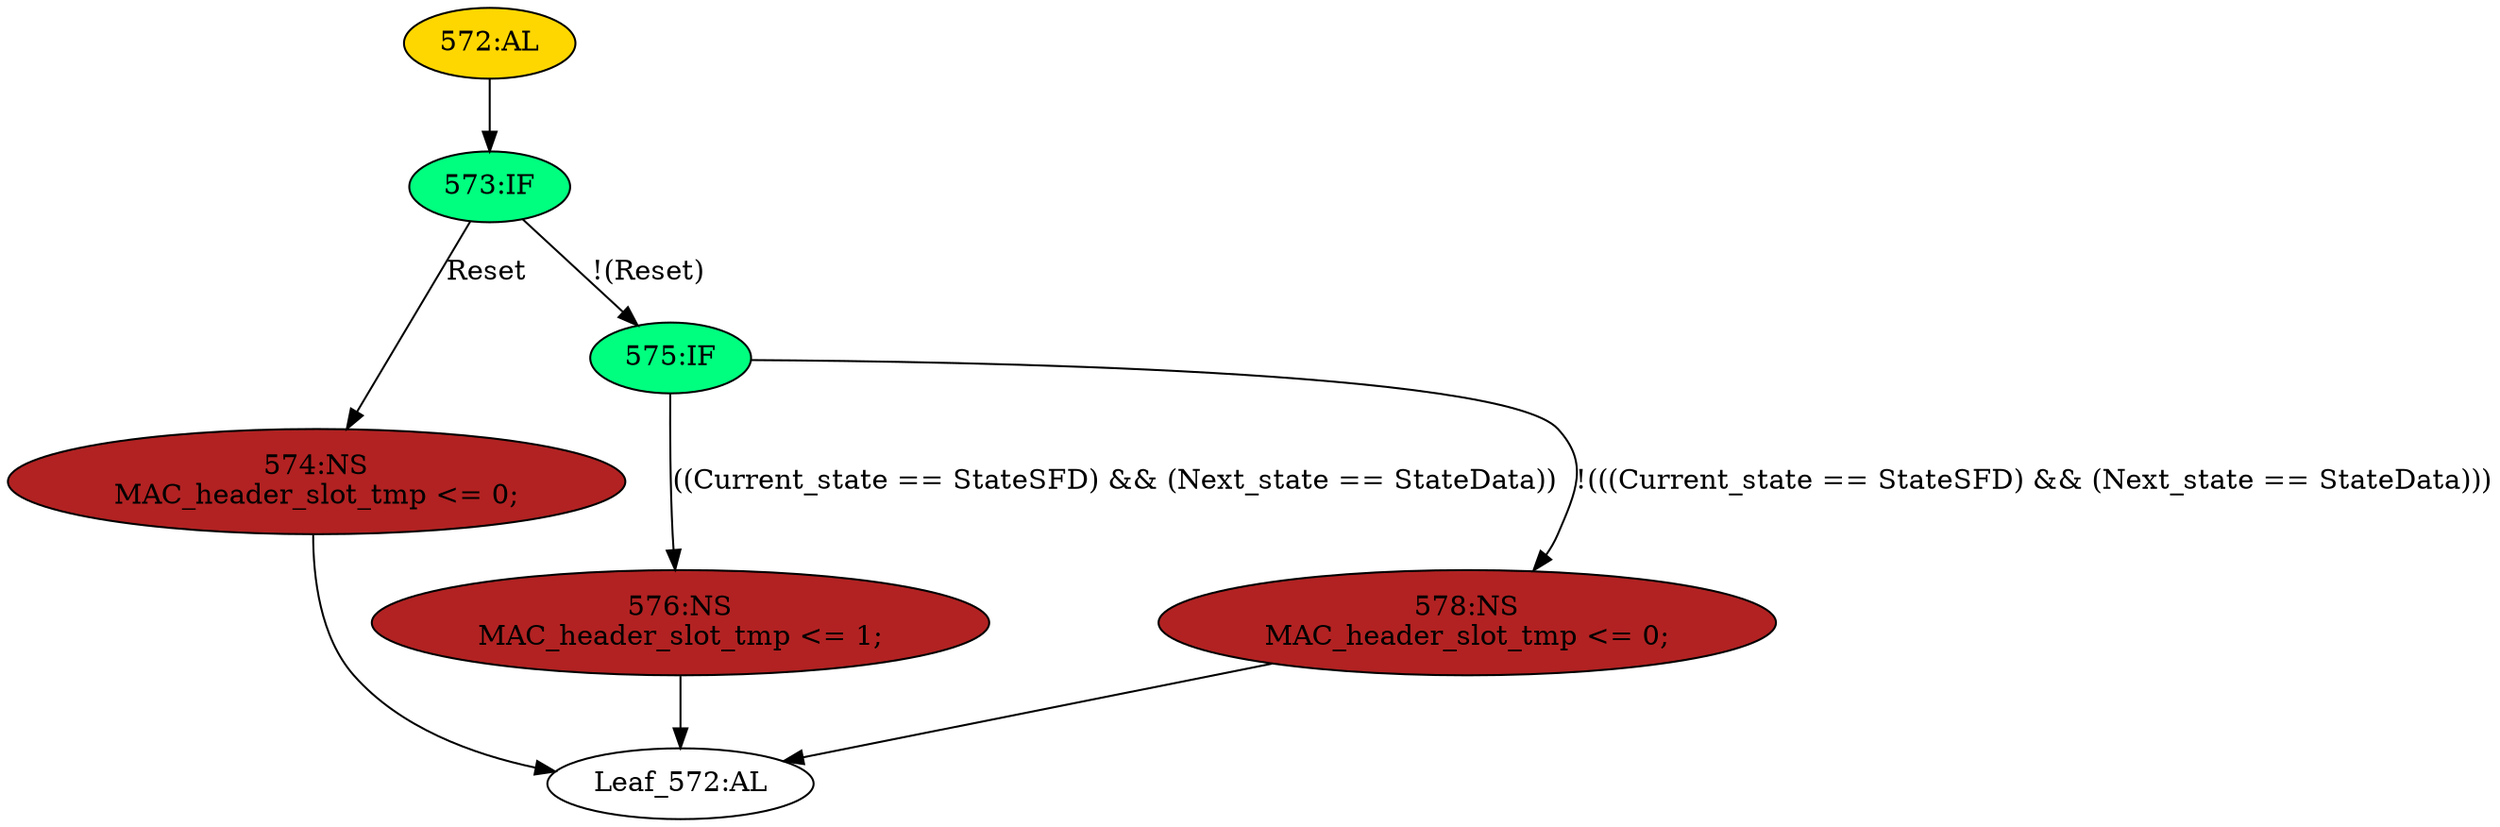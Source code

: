 strict digraph "" {
	node [label="\N"];
	"573:IF"	 [ast="<pyverilog.vparser.ast.IfStatement object at 0x7f104a57e990>",
		fillcolor=springgreen,
		label="573:IF",
		statements="[]",
		style=filled,
		typ=IfStatement];
	"574:NS"	 [ast="<pyverilog.vparser.ast.NonblockingSubstitution object at 0x7f104a57ef10>",
		fillcolor=firebrick,
		label="574:NS
MAC_header_slot_tmp <= 0;",
		statements="[<pyverilog.vparser.ast.NonblockingSubstitution object at 0x7f104a57ef10>]",
		style=filled,
		typ=NonblockingSubstitution];
	"573:IF" -> "574:NS"	 [cond="['Reset']",
		label=Reset,
		lineno=573];
	"575:IF"	 [ast="<pyverilog.vparser.ast.IfStatement object at 0x7f104a57e9d0>",
		fillcolor=springgreen,
		label="575:IF",
		statements="[]",
		style=filled,
		typ=IfStatement];
	"573:IF" -> "575:IF"	 [cond="['Reset']",
		label="!(Reset)",
		lineno=573];
	"Leaf_572:AL"	 [def_var="['MAC_header_slot_tmp']",
		label="Leaf_572:AL"];
	"574:NS" -> "Leaf_572:AL"	 [cond="[]",
		lineno=None];
	"572:AL"	 [ast="<pyverilog.vparser.ast.Always object at 0x7f104a588110>",
		clk_sens=True,
		fillcolor=gold,
		label="572:AL",
		sens="['Clk', 'Reset']",
		statements="[]",
		style=filled,
		typ=Always,
		use_var="['StateSFD', 'Reset', 'Current_state', 'StateData', 'Next_state']"];
	"572:AL" -> "573:IF"	 [cond="[]",
		lineno=None];
	"576:NS"	 [ast="<pyverilog.vparser.ast.NonblockingSubstitution object at 0x7f104a57eb90>",
		fillcolor=firebrick,
		label="576:NS
MAC_header_slot_tmp <= 1;",
		statements="[<pyverilog.vparser.ast.NonblockingSubstitution object at 0x7f104a57eb90>]",
		style=filled,
		typ=NonblockingSubstitution];
	"576:NS" -> "Leaf_572:AL"	 [cond="[]",
		lineno=None];
	"578:NS"	 [ast="<pyverilog.vparser.ast.NonblockingSubstitution object at 0x7f104a57ea10>",
		fillcolor=firebrick,
		label="578:NS
MAC_header_slot_tmp <= 0;",
		statements="[<pyverilog.vparser.ast.NonblockingSubstitution object at 0x7f104a57ea10>]",
		style=filled,
		typ=NonblockingSubstitution];
	"578:NS" -> "Leaf_572:AL"	 [cond="[]",
		lineno=None];
	"575:IF" -> "576:NS"	 [cond="['Current_state', 'StateSFD', 'Next_state', 'StateData']",
		label="((Current_state == StateSFD) && (Next_state == StateData))",
		lineno=575];
	"575:IF" -> "578:NS"	 [cond="['Current_state', 'StateSFD', 'Next_state', 'StateData']",
		label="!(((Current_state == StateSFD) && (Next_state == StateData)))",
		lineno=575];
}
